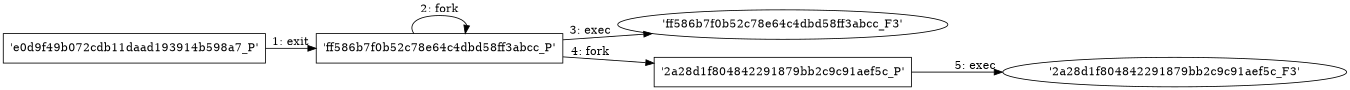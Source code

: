 digraph "D:\Learning\Paper\apt\基于CTI的攻击预警\Dataset\攻击图\ASGfromALLCTI\New feature in Office 2016 can block macros and help prevent infection.dot" {
rankdir="LR"
size="9"
fixedsize="false"
splines="true"
nodesep=0.3
ranksep=0
fontsize=10
overlap="scalexy"
engine= "neato"
	"'e0d9f49b072cdb11daad193914b598a7_P'" [node_type=Process shape=box]
	"'ff586b7f0b52c78e64c4dbd58ff3abcc_P'" [node_type=Process shape=box]
	"'e0d9f49b072cdb11daad193914b598a7_P'" -> "'ff586b7f0b52c78e64c4dbd58ff3abcc_P'" [label="1: exit"]
	"'ff586b7f0b52c78e64c4dbd58ff3abcc_P'" [node_type=Process shape=box]
	"'ff586b7f0b52c78e64c4dbd58ff3abcc_P'" [node_type=Process shape=box]
	"'ff586b7f0b52c78e64c4dbd58ff3abcc_P'" -> "'ff586b7f0b52c78e64c4dbd58ff3abcc_P'" [label="2: fork"]
	"'ff586b7f0b52c78e64c4dbd58ff3abcc_P'" [node_type=Process shape=box]
	"'ff586b7f0b52c78e64c4dbd58ff3abcc_F3'" [node_type=File shape=ellipse]
	"'ff586b7f0b52c78e64c4dbd58ff3abcc_P'" -> "'ff586b7f0b52c78e64c4dbd58ff3abcc_F3'" [label="3: exec"]
	"'ff586b7f0b52c78e64c4dbd58ff3abcc_P'" [node_type=Process shape=box]
	"'2a28d1f804842291879bb2c9c91aef5c_P'" [node_type=Process shape=box]
	"'ff586b7f0b52c78e64c4dbd58ff3abcc_P'" -> "'2a28d1f804842291879bb2c9c91aef5c_P'" [label="4: fork"]
	"'2a28d1f804842291879bb2c9c91aef5c_P'" [node_type=Process shape=box]
	"'2a28d1f804842291879bb2c9c91aef5c_F3'" [node_type=File shape=ellipse]
	"'2a28d1f804842291879bb2c9c91aef5c_P'" -> "'2a28d1f804842291879bb2c9c91aef5c_F3'" [label="5: exec"]
}
